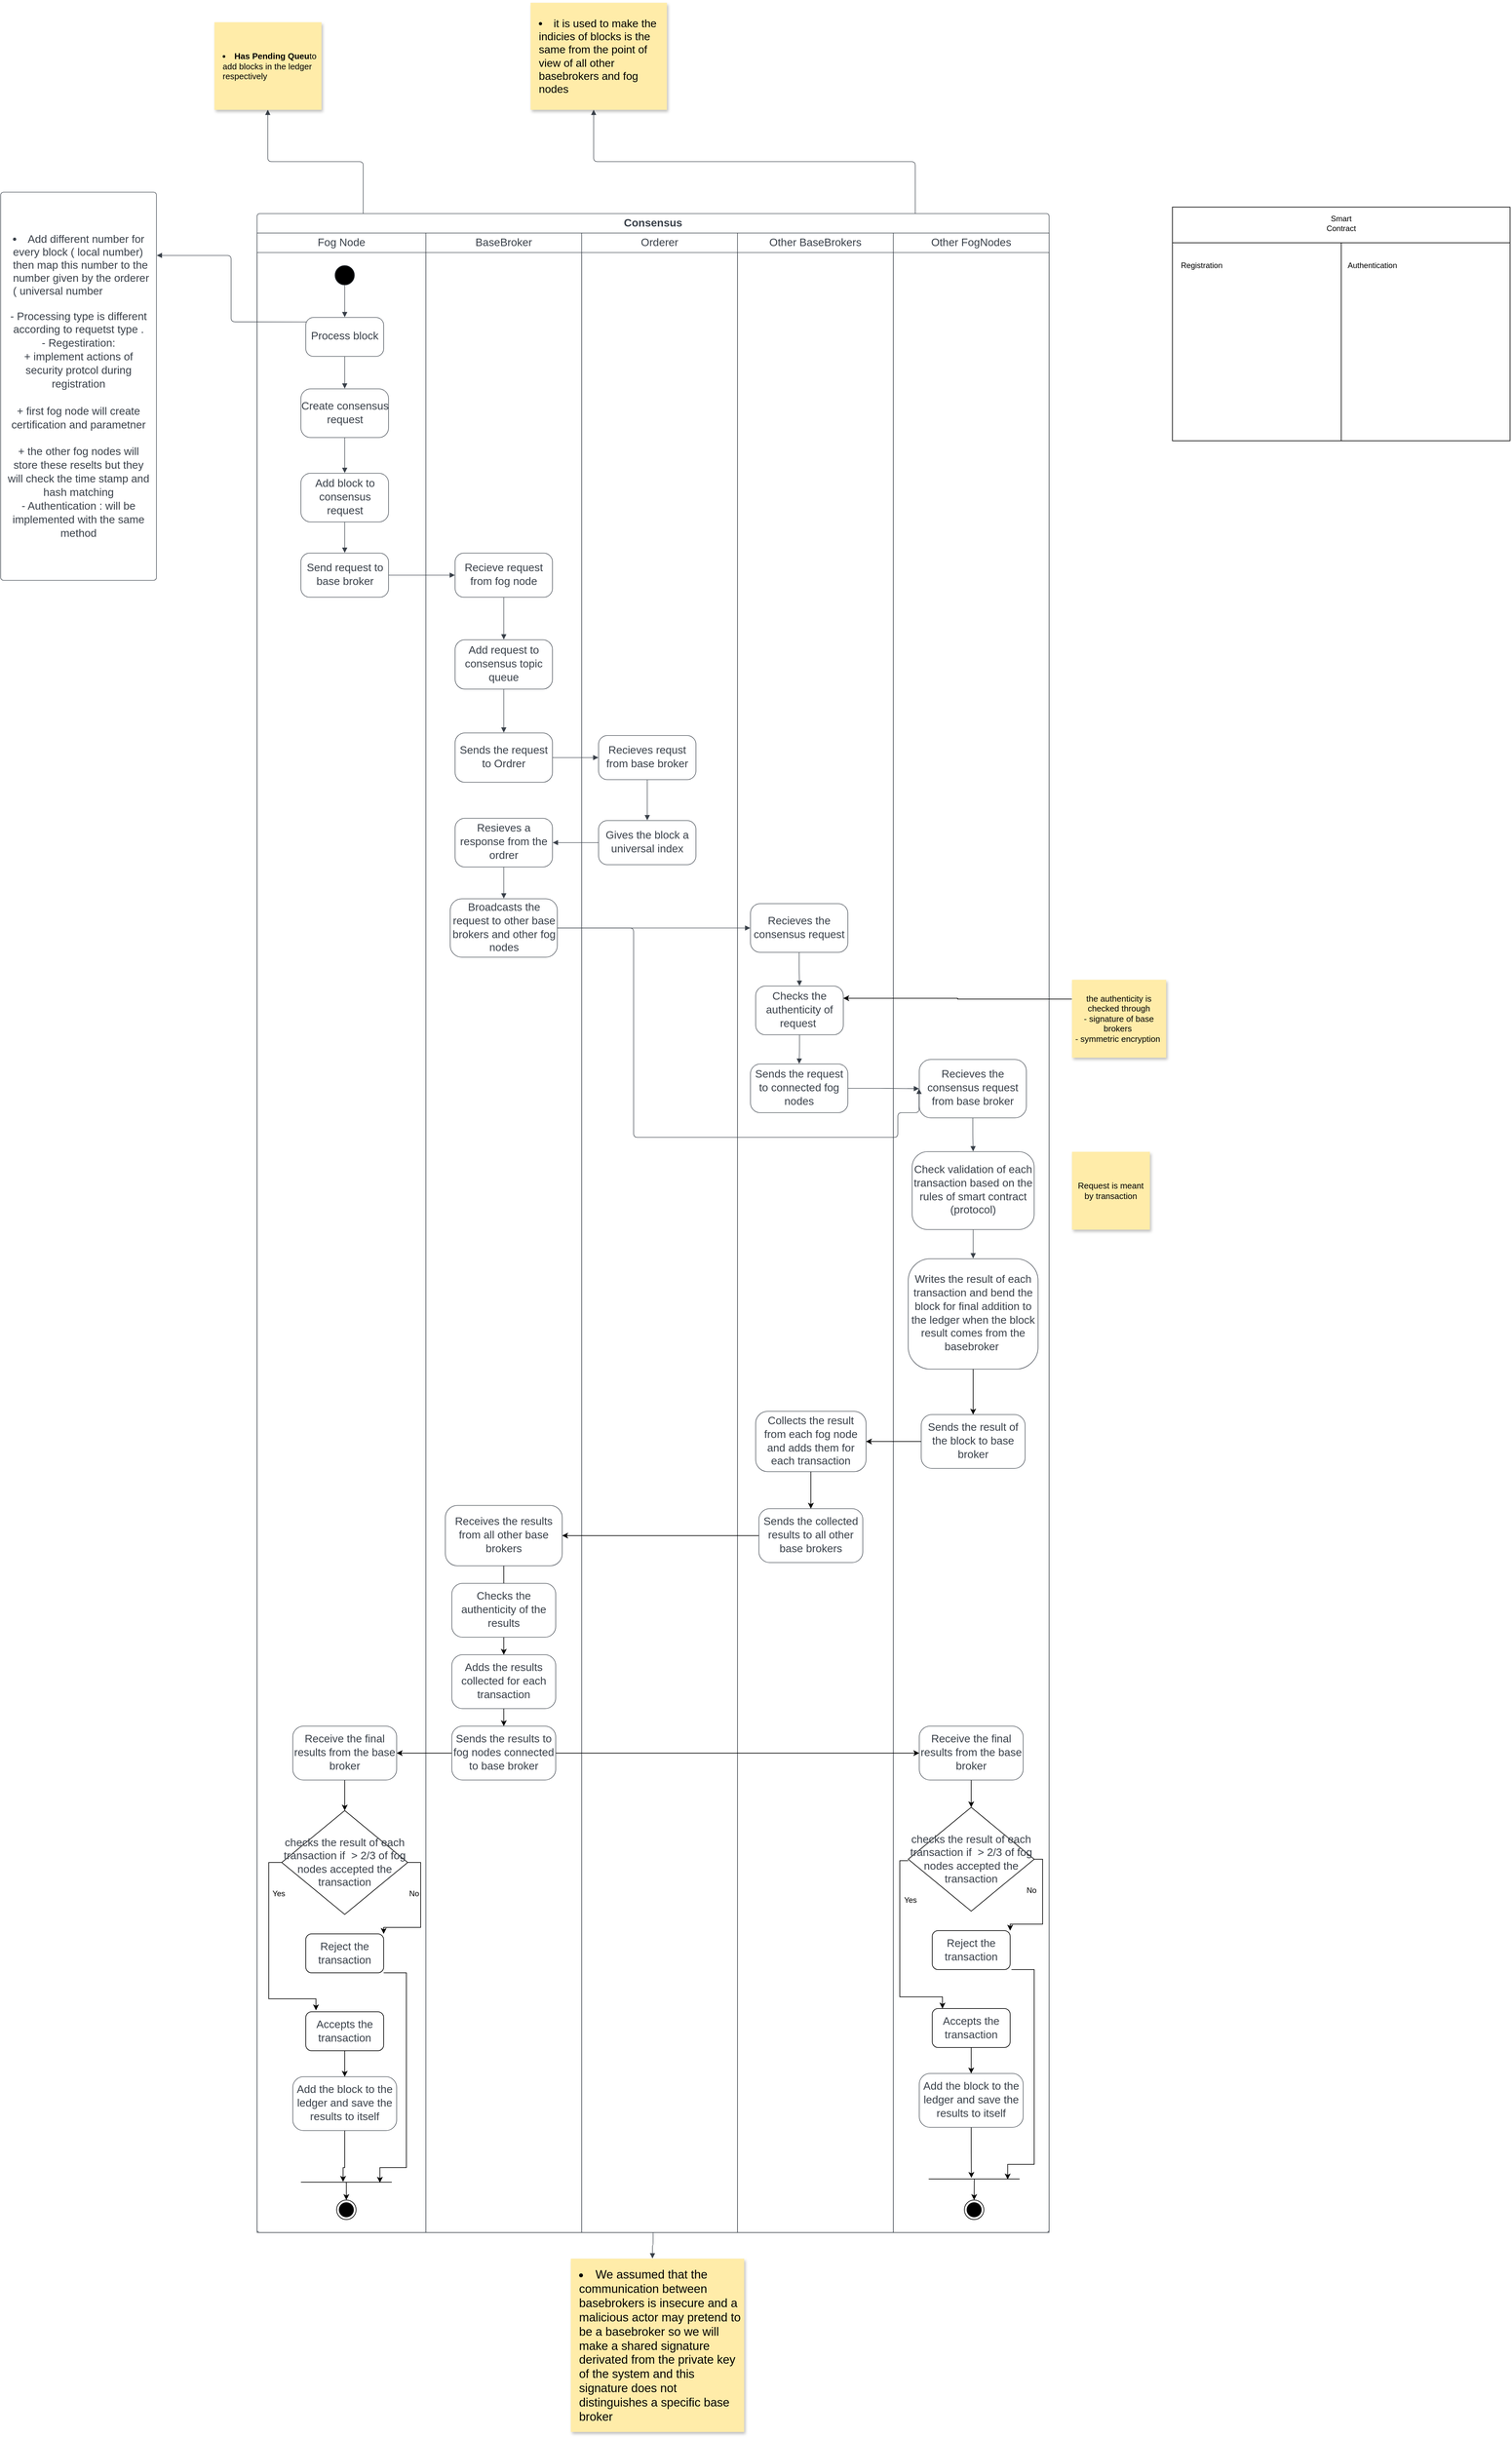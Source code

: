 <mxfile version="17.4.2" type="github">
  <diagram id="9EqGme9XQ8Pk4LfK-jfx" name="Page-1">
    <mxGraphModel dx="1935" dy="1629" grid="1" gridSize="10" guides="1" tooltips="1" connect="1" arrows="1" fold="1" page="1" pageScale="1" pageWidth="827" pageHeight="1169" math="0" shadow="0">
      <root>
        <mxCell id="0" />
        <mxCell id="1" parent="0" />
        <mxCell id="pPeF-HTOgFZXbcfXd0PG-1" value="Consensus" style="swimlane;startSize=30;html=1;whiteSpace=wrap;childLayout=stackLayout;resizeParent=1;dropTarget=0;spacing=0;strokeColor=#3a414a;strokeOpacity=100;rounded=1;absoluteArcSize=1;arcSize=9;strokeWidth=0.8;container=1;pointerEvents=0;collapsible=0;recursiveResize=0;fontSize=16.7;fontColor=#3a414a;" parent="1" vertex="1">
          <mxGeometry x="350" y="-110" width="1220" height="3110" as="geometry" />
        </mxCell>
        <mxCell id="pPeF-HTOgFZXbcfXd0PG-2" value="Fog Node" style="swimlane;html=1;whiteSpace=wrap;connectable=0;fontStyle=0;startSize=30;dropTarget=0;rounded=0;spacing=0;strokeColor=#3a414a;strokeOpacity=100;strokeWidth=0.8;container=1;pointerEvents=0;collapsible=0;recursiveResize=0;fontSize=16.7;fontColor=#3a414a;" parent="pPeF-HTOgFZXbcfXd0PG-1" vertex="1">
          <mxGeometry y="30" width="260" height="3080" as="geometry" />
        </mxCell>
        <mxCell id="pPeF-HTOgFZXbcfXd0PG-3" value="BaseBroker" style="swimlane;html=1;whiteSpace=wrap;connectable=0;fontStyle=0;startSize=30;dropTarget=0;rounded=0;spacing=0;strokeColor=#3a414a;strokeOpacity=100;strokeWidth=0.8;container=1;pointerEvents=0;collapsible=0;recursiveResize=0;fontSize=16.7;fontColor=#3a414a;" parent="pPeF-HTOgFZXbcfXd0PG-1" vertex="1">
          <mxGeometry x="260" y="30" width="240" height="3080" as="geometry" />
        </mxCell>
        <mxCell id="pPeF-HTOgFZXbcfXd0PG-4" value="Orderer" style="swimlane;html=1;whiteSpace=wrap;connectable=0;fontStyle=0;startSize=30;dropTarget=0;rounded=0;spacing=0;strokeColor=#3a414a;strokeOpacity=100;strokeWidth=0.8;container=1;pointerEvents=0;collapsible=0;recursiveResize=0;fontSize=16.7;fontColor=#3a414a;" parent="pPeF-HTOgFZXbcfXd0PG-1" vertex="1">
          <mxGeometry x="500" y="30" width="240" height="3080" as="geometry" />
        </mxCell>
        <mxCell id="pPeF-HTOgFZXbcfXd0PG-5" value="Other BaseBrokers" style="swimlane;html=1;whiteSpace=wrap;connectable=0;fontStyle=0;startSize=30;dropTarget=0;rounded=0;spacing=0;strokeColor=#3a414a;strokeOpacity=100;strokeWidth=0.8;container=1;pointerEvents=0;collapsible=0;recursiveResize=0;fontSize=16.7;fontColor=#3a414a;" parent="pPeF-HTOgFZXbcfXd0PG-1" vertex="1">
          <mxGeometry x="740" y="30" width="240" height="3080" as="geometry" />
        </mxCell>
        <mxCell id="pPeF-HTOgFZXbcfXd0PG-6" value="Other FogNodes" style="swimlane;html=1;whiteSpace=wrap;connectable=0;fontStyle=0;startSize=30;dropTarget=0;rounded=0;spacing=0;strokeColor=#3a414a;strokeOpacity=100;strokeWidth=0.8;container=1;pointerEvents=0;collapsible=0;recursiveResize=0;fontSize=16.7;fontColor=#3a414a;" parent="pPeF-HTOgFZXbcfXd0PG-1" vertex="1">
          <mxGeometry x="980" y="30" width="240" height="3080" as="geometry" />
        </mxCell>
        <UserObject label="" lucidchartObjectId="CdP9xf9X6418" id="pPeF-HTOgFZXbcfXd0PG-7">
          <mxCell style="html=1;overflow=block;blockSpacing=1;whiteSpace=wrap;ellipse;fillColor=#000000;fontSize=13;spacing=0;strokeColor=#3a414a;strokeOpacity=100;rounded=1;absoluteArcSize=1;arcSize=9;strokeWidth=0.8;" parent="1" vertex="1">
            <mxGeometry x="470" y="-30" width="30" height="30" as="geometry" />
          </mxCell>
        </UserObject>
        <mxCell id="pPeF-HTOgFZXbcfXd0PG-8" value="&lt;div style=&quot;display: flex; justify-content: center; text-align: center; align-items: baseline; font-size: 0; line-height: 1.25;margin-top: -2px;&quot;&gt;&lt;span&gt;&lt;span style=&quot;font-size:16.7px;color:#3a414a;&quot;&gt;Create consensus request&lt;/span&gt;&lt;/span&gt;&lt;/div&gt;" style="rounded=1;arcSize=20;whiteSpace=wrap;overflow=block;blockSpacing=1;html=1;fontSize=13;spacing=0;strokeColor=#3a414a;strokeOpacity=100;strokeWidth=0.8;" parent="1" vertex="1">
          <mxGeometry x="417.5" y="160" width="135" height="75" as="geometry" />
        </mxCell>
        <mxCell id="pPeF-HTOgFZXbcfXd0PG-9" value="&lt;div style=&quot;display: flex; justify-content: center; text-align: center; align-items: baseline; font-size: 0; line-height: 1.25;margin-top: -2px;&quot;&gt;&lt;span&gt;&lt;span style=&quot;font-size:16.7px;color:#3a414a;&quot;&gt;Add block to consensus request&lt;/span&gt;&lt;/span&gt;&lt;/div&gt;" style="rounded=1;arcSize=20;whiteSpace=wrap;overflow=block;blockSpacing=1;html=1;fontSize=13;spacing=0;strokeColor=#3a414a;strokeOpacity=100;strokeWidth=0.8;" parent="1" vertex="1">
          <mxGeometry x="417.5" y="290" width="135" height="75" as="geometry" />
        </mxCell>
        <UserObject label="" lucidchartObjectId="jgP9Arb4AGy4" id="pPeF-HTOgFZXbcfXd0PG-10">
          <mxCell style="html=1;jettySize=18;whiteSpace=wrap;overflow=block;blockSpacing=1;fontSize=13;strokeColor=#3a414a;strokeOpacity=100;strokeWidth=0.8;rounded=1;arcSize=12;edgeStyle=orthogonalEdgeStyle;startArrow=none;endArrow=block;endFill=1;exitX=0.5;exitY=1.005;exitPerimeter=0;entryX=0.5;entryY=-0.006;entryPerimeter=0;" parent="1" source="pPeF-HTOgFZXbcfXd0PG-9" target="pPeF-HTOgFZXbcfXd0PG-11" edge="1">
            <mxGeometry width="100" height="100" relative="1" as="geometry">
              <Array as="points" />
            </mxGeometry>
          </mxCell>
        </UserObject>
        <mxCell id="pPeF-HTOgFZXbcfXd0PG-11" value="&lt;div style=&quot;display: flex; justify-content: center; text-align: center; align-items: baseline; font-size: 0; line-height: 1.25;margin-top: -2px;&quot;&gt;&lt;span&gt;&lt;span style=&quot;font-size:16.7px;color:#3a414a;&quot;&gt;Send request to base broker&lt;/span&gt;&lt;/span&gt;&lt;/div&gt;" style="rounded=1;arcSize=20;whiteSpace=wrap;overflow=block;blockSpacing=1;html=1;fontSize=13;spacing=0;strokeColor=#3a414a;strokeOpacity=100;strokeWidth=0.8;" parent="1" vertex="1">
          <mxGeometry x="417.5" y="413" width="135" height="68" as="geometry" />
        </mxCell>
        <mxCell id="pPeF-HTOgFZXbcfXd0PG-12" value="&lt;div style=&quot;display: flex; justify-content: center; text-align: center; align-items: baseline; font-size: 0; line-height: 1.25;margin-top: -2px;&quot;&gt;&lt;span&gt;&lt;span style=&quot;font-size:16.7px;color:#3a414a;&quot;&gt;Process block &lt;/span&gt;&lt;/span&gt;&lt;/div&gt;" style="rounded=1;arcSize=20;whiteSpace=wrap;overflow=block;blockSpacing=1;html=1;fontSize=13;spacing=0;strokeColor=#3a414a;strokeOpacity=100;strokeWidth=0.8;" parent="1" vertex="1">
          <mxGeometry x="425" y="50" width="120" height="60" as="geometry" />
        </mxCell>
        <UserObject label="" lucidchartObjectId="PmP9a8LX6a7B" id="pPeF-HTOgFZXbcfXd0PG-13">
          <mxCell style="html=1;jettySize=18;whiteSpace=wrap;overflow=block;blockSpacing=1;fontSize=13;strokeColor=#3a414a;strokeOpacity=100;strokeWidth=0.8;rounded=1;arcSize=12;edgeStyle=orthogonalEdgeStyle;startArrow=none;endArrow=block;endFill=1;exitX=0.5;exitY=1.013;exitPerimeter=0;entryX=0.5;entryY=-0.006;entryPerimeter=0;" parent="1" source="pPeF-HTOgFZXbcfXd0PG-7" target="pPeF-HTOgFZXbcfXd0PG-12" edge="1">
            <mxGeometry width="100" height="100" relative="1" as="geometry">
              <Array as="points" />
            </mxGeometry>
          </mxCell>
        </UserObject>
        <UserObject label="" lucidchartObjectId="TmP9PcP57h9T" id="pPeF-HTOgFZXbcfXd0PG-14">
          <mxCell style="html=1;jettySize=18;whiteSpace=wrap;overflow=block;blockSpacing=1;fontSize=13;strokeColor=#3a414a;strokeOpacity=100;strokeWidth=0.8;rounded=1;arcSize=12;edgeStyle=orthogonalEdgeStyle;startArrow=none;endArrow=block;endFill=1;exitX=0.5;exitY=1.006;exitPerimeter=0;entryX=0.5;entryY=-0.005;entryPerimeter=0;" parent="1" source="pPeF-HTOgFZXbcfXd0PG-12" target="pPeF-HTOgFZXbcfXd0PG-8" edge="1">
            <mxGeometry width="100" height="100" relative="1" as="geometry">
              <Array as="points" />
            </mxGeometry>
          </mxCell>
        </UserObject>
        <UserObject label="" lucidchartObjectId="XmP9wOvws5Zp" id="pPeF-HTOgFZXbcfXd0PG-15">
          <mxCell style="html=1;jettySize=18;whiteSpace=wrap;overflow=block;blockSpacing=1;fontSize=13;strokeColor=#3a414a;strokeOpacity=100;strokeWidth=0.8;rounded=1;arcSize=12;edgeStyle=orthogonalEdgeStyle;startArrow=none;endArrow=block;endFill=1;exitX=0.5;exitY=1.005;exitPerimeter=0;entryX=0.5;entryY=-0.005;entryPerimeter=0;" parent="1" source="pPeF-HTOgFZXbcfXd0PG-8" target="pPeF-HTOgFZXbcfXd0PG-9" edge="1">
            <mxGeometry width="100" height="100" relative="1" as="geometry">
              <Array as="points" />
            </mxGeometry>
          </mxCell>
        </UserObject>
        <mxCell id="pPeF-HTOgFZXbcfXd0PG-16" value="&lt;div style=&quot;display: flex; justify-content: center; text-align: center; align-items: baseline; font-size: 0; line-height: 1.25;margin-top: -2px;&quot;&gt;&lt;span&gt;&lt;span style=&quot;font-size:16.7px;color:#3a414a;&quot;&gt;Recieve request from fog node&lt;/span&gt;&lt;/span&gt;&lt;/div&gt;" style="rounded=1;arcSize=20;whiteSpace=wrap;overflow=block;blockSpacing=1;html=1;fontSize=13;spacing=0;strokeColor=#3a414a;strokeOpacity=100;strokeWidth=0.8;" parent="1" vertex="1">
          <mxGeometry x="655" y="413" width="150" height="68" as="geometry" />
        </mxCell>
        <UserObject label="&lt;ul style=&quot;margin: 0px; padding-left: 10px;list-style-position: inside; list-style-type:disc&quot;&gt;&lt;li style=&quot;text-align:left;color:#3a414a;font-size:16.7px;&quot;&gt;&lt;span style=&quot;margin-left: 0px;margin-top: -2px;&quot;&gt;&lt;span style=&quot;font-size:16.7px;color:#3a414a;&quot;&gt;Add different number for every block ( local number)  then  map this number to the number given by the orderer ( universal number&lt;/span&gt;&lt;/span&gt;&lt;/li&gt;&lt;/ul&gt;&lt;div style=&quot;display: flex; justify-content: center; text-align: center; align-items: baseline; font-size: 0; line-height: 1.25;margin-top: -2px;&quot;&gt;&lt;span&gt;&lt;span style=&quot;font-size:16.7px;color:#3a414a;&quot;&gt;&#xa;- Processing type is different according to requetst type .&#xa;- Regestiration: &#xa;+ implement actions of security protcol during registration&#xa;&#xa;+ first fog node will create certification and parametner &#xa;&#xa;+ the other fog nodes will store these reselts but they will check the time stamp and hash matching&#xa;- Authentication : will be implemented with the same method  &#xa;&lt;/span&gt;&lt;/span&gt;&lt;/div&gt;" lucidchartObjectId="moP9F8FH.Dze" id="pPeF-HTOgFZXbcfXd0PG-17">
          <mxCell style="html=1;overflow=block;blockSpacing=1;whiteSpace=wrap;fontSize=13;spacing=9;strokeColor=#3a414a;strokeOpacity=100;rounded=1;absoluteArcSize=1;arcSize=9;strokeWidth=0.8;" parent="1" vertex="1">
            <mxGeometry x="-45" y="-143" width="240" height="598" as="geometry" />
          </mxCell>
        </UserObject>
        <UserObject label="" lucidchartObjectId="DoP9wG~hN0e~" id="pPeF-HTOgFZXbcfXd0PG-18">
          <mxCell style="html=1;jettySize=18;whiteSpace=wrap;overflow=block;blockSpacing=1;fontSize=13;strokeColor=#3a414a;strokeOpacity=100;strokeWidth=0.8;rounded=1;arcSize=12;edgeStyle=orthogonalEdgeStyle;startArrow=none;endArrow=block;endFill=1;exitX=0.007;exitY=0.114;exitPerimeter=0;entryX=1.002;entryY=0.163;entryPerimeter=0;" parent="1" source="pPeF-HTOgFZXbcfXd0PG-12" target="pPeF-HTOgFZXbcfXd0PG-17" edge="1">
            <mxGeometry width="100" height="100" relative="1" as="geometry">
              <Array as="points" />
            </mxGeometry>
          </mxCell>
        </UserObject>
        <UserObject label="" lucidchartObjectId="rHP9DZxBP1Vf" id="pPeF-HTOgFZXbcfXd0PG-19">
          <mxCell style="html=1;jettySize=18;whiteSpace=wrap;overflow=block;blockSpacing=1;fontSize=13;strokeColor=#3a414a;strokeOpacity=100;strokeWidth=0.8;rounded=1;arcSize=12;edgeStyle=orthogonalEdgeStyle;startArrow=none;endArrow=block;endFill=1;exitX=0.5;exitY=1;exitPerimeter=0;entryX=0.472;entryY=0;entryPerimeter=0;" parent="1" source="pPeF-HTOgFZXbcfXd0PG-1" target="pPeF-HTOgFZXbcfXd0PG-47" edge="1">
            <mxGeometry width="100" height="100" relative="1" as="geometry">
              <Array as="points" />
            </mxGeometry>
          </mxCell>
        </UserObject>
        <UserObject label="" lucidchartObjectId="VHP9fHRR2rGY" id="pPeF-HTOgFZXbcfXd0PG-20">
          <mxCell style="html=1;jettySize=18;whiteSpace=wrap;overflow=block;blockSpacing=1;fontSize=13;strokeColor=#3a414a;strokeOpacity=100;strokeWidth=0.8;rounded=1;arcSize=12;edgeStyle=orthogonalEdgeStyle;startArrow=none;endArrow=block;endFill=1;exitX=1.003;exitY=0.5;exitPerimeter=0;entryX=-0.002;entryY=0.5;entryPerimeter=0;" parent="1" source="pPeF-HTOgFZXbcfXd0PG-11" target="pPeF-HTOgFZXbcfXd0PG-16" edge="1">
            <mxGeometry width="100" height="100" relative="1" as="geometry">
              <Array as="points" />
            </mxGeometry>
          </mxCell>
        </UserObject>
        <mxCell id="pPeF-HTOgFZXbcfXd0PG-21" value="&lt;div style=&quot;display: flex; justify-content: center; text-align: center; align-items: baseline; font-size: 0; line-height: 1.25;margin-top: -2px;&quot;&gt;&lt;span&gt;&lt;span style=&quot;font-size:16.7px;color:#3a414a;&quot;&gt;Add request to consensus topic queue&lt;/span&gt;&lt;/span&gt;&lt;/div&gt;" style="rounded=1;arcSize=20;whiteSpace=wrap;overflow=block;blockSpacing=1;html=1;fontSize=13;spacing=0;strokeColor=#3a414a;strokeOpacity=100;strokeWidth=0.8;" parent="1" vertex="1">
          <mxGeometry x="655" y="546.5" width="150" height="76" as="geometry" />
        </mxCell>
        <UserObject label="" lucidchartObjectId="iJP9lG1LMExx" id="pPeF-HTOgFZXbcfXd0PG-22">
          <mxCell style="html=1;jettySize=18;whiteSpace=wrap;overflow=block;blockSpacing=1;fontSize=13;strokeColor=#3a414a;strokeOpacity=100;strokeWidth=0.8;rounded=1;arcSize=12;edgeStyle=orthogonalEdgeStyle;startArrow=none;endArrow=block;endFill=1;exitX=0.5;exitY=1.006;exitPerimeter=0;entryX=0.5;entryY=-0.005;entryPerimeter=0;" parent="1" source="pPeF-HTOgFZXbcfXd0PG-16" target="pPeF-HTOgFZXbcfXd0PG-21" edge="1">
            <mxGeometry width="100" height="100" relative="1" as="geometry">
              <Array as="points" />
            </mxGeometry>
          </mxCell>
        </UserObject>
        <mxCell id="pPeF-HTOgFZXbcfXd0PG-23" value="&lt;div style=&quot;display: flex; justify-content: center; text-align: center; align-items: baseline; font-size: 0; line-height: 1.25;margin-top: -2px;&quot;&gt;&lt;span&gt;&lt;span style=&quot;font-size:16.7px;color:#3a414a;&quot;&gt;Sends the request to Ordrer&lt;/span&gt;&lt;/span&gt;&lt;/div&gt;" style="rounded=1;arcSize=20;whiteSpace=wrap;overflow=block;blockSpacing=1;html=1;fontSize=13;spacing=0;strokeColor=#3a414a;strokeOpacity=100;strokeWidth=0.8;" parent="1" vertex="1">
          <mxGeometry x="655" y="690" width="150" height="76" as="geometry" />
        </mxCell>
        <UserObject label="" lucidchartObjectId="1JP9.PYqI3OY" id="pPeF-HTOgFZXbcfXd0PG-24">
          <mxCell style="html=1;jettySize=18;whiteSpace=wrap;overflow=block;blockSpacing=1;fontSize=13;strokeColor=#3a414a;strokeOpacity=100;strokeWidth=0.8;rounded=1;arcSize=12;edgeStyle=orthogonalEdgeStyle;startArrow=none;endArrow=block;endFill=1;exitX=0.5;exitY=1.005;exitPerimeter=0;entryX=0.5;entryY=-0.005;entryPerimeter=0;" parent="1" source="pPeF-HTOgFZXbcfXd0PG-21" target="pPeF-HTOgFZXbcfXd0PG-23" edge="1">
            <mxGeometry width="100" height="100" relative="1" as="geometry">
              <Array as="points" />
            </mxGeometry>
          </mxCell>
        </UserObject>
        <UserObject label="&lt;ul style=&quot;margin: 0px; padding-left: 10px;list-style-position: inside; list-style-type:disc&quot;&gt;&lt;li style=&quot;text-align:left;font-size:16.8px;&quot;&gt;&lt;span style=&quot;margin-left: 0px;margin-top: -2px;&quot;&gt;&lt;span style=&quot;font-size:16.8px;&quot;&gt;it is used to make the indicies of blocks is the same from the point of view of all other basebrokers and fog nodes&lt;/span&gt;&lt;/span&gt;&lt;/li&gt;&lt;/ul&gt;" lucidchartObjectId="7KP9td6ryeQL" id="pPeF-HTOgFZXbcfXd0PG-25">
          <mxCell style="html=1;overflow=block;blockSpacing=1;whiteSpace=wrap;shadow=1;fontSize=13;spacing=3.8;strokeColor=none;fillColor=#FFECA9;strokeWidth=0;" parent="1" vertex="1">
            <mxGeometry x="771" y="-435" width="210" height="165" as="geometry" />
          </mxCell>
        </UserObject>
        <UserObject label="" lucidchartObjectId="dMP9-0muirMH" id="pPeF-HTOgFZXbcfXd0PG-26">
          <mxCell style="html=1;jettySize=18;whiteSpace=wrap;overflow=block;blockSpacing=1;fontSize=13;strokeColor=#3a414a;strokeOpacity=100;strokeWidth=0.8;rounded=1;arcSize=12;edgeStyle=orthogonalEdgeStyle;startArrow=none;endArrow=block;endFill=1;exitX=0.831;exitY=0;exitPerimeter=0;entryX=0.464;entryY=1;entryPerimeter=0;" parent="1" source="pPeF-HTOgFZXbcfXd0PG-1" target="pPeF-HTOgFZXbcfXd0PG-25" edge="1">
            <mxGeometry width="100" height="100" relative="1" as="geometry">
              <Array as="points" />
            </mxGeometry>
          </mxCell>
        </UserObject>
        <mxCell id="pPeF-HTOgFZXbcfXd0PG-27" value="&lt;div style=&quot;display: flex; justify-content: center; text-align: center; align-items: baseline; font-size: 0; line-height: 1.25;margin-top: -2px;&quot;&gt;&lt;span&gt;&lt;span style=&quot;font-size:16.7px;color:#3a414a;&quot;&gt;Recieves requst from base broker&lt;/span&gt;&lt;/span&gt;&lt;/div&gt;" style="rounded=1;arcSize=20;whiteSpace=wrap;overflow=block;blockSpacing=1;html=1;fontSize=13;spacing=0;strokeColor=#3a414a;strokeOpacity=100;strokeWidth=0.8;" parent="1" vertex="1">
          <mxGeometry x="876" y="694" width="150" height="68" as="geometry" />
        </mxCell>
        <UserObject label="" lucidchartObjectId="FTP96DiJ4qId" id="pPeF-HTOgFZXbcfXd0PG-28">
          <mxCell style="html=1;jettySize=18;whiteSpace=wrap;overflow=block;blockSpacing=1;fontSize=13;strokeColor=#3a414a;strokeOpacity=100;strokeWidth=0.8;rounded=1;arcSize=12;edgeStyle=orthogonalEdgeStyle;startArrow=none;endArrow=block;endFill=1;exitX=1.003;exitY=0.5;exitPerimeter=0;entryX=-0.002;entryY=0.5;entryPerimeter=0;" parent="1" source="pPeF-HTOgFZXbcfXd0PG-23" target="pPeF-HTOgFZXbcfXd0PG-27" edge="1">
            <mxGeometry width="100" height="100" relative="1" as="geometry">
              <Array as="points" />
            </mxGeometry>
          </mxCell>
        </UserObject>
        <UserObject label="" lucidchartObjectId="C6P97z8danBf" id="pPeF-HTOgFZXbcfXd0PG-29">
          <mxCell style="html=1;jettySize=18;whiteSpace=wrap;overflow=block;blockSpacing=1;fontSize=13;strokeColor=#3a414a;strokeOpacity=100;strokeWidth=0.8;rounded=1;arcSize=12;edgeStyle=orthogonalEdgeStyle;startArrow=none;endArrow=block;endFill=1;exitX=0.134;exitY=0;exitPerimeter=0;entryX=0.5;entryY=1;entryPerimeter=0;" parent="1" source="pPeF-HTOgFZXbcfXd0PG-1" target="pPeF-HTOgFZXbcfXd0PG-36" edge="1">
            <mxGeometry width="100" height="100" relative="1" as="geometry">
              <Array as="points" />
            </mxGeometry>
          </mxCell>
        </UserObject>
        <mxCell id="pPeF-HTOgFZXbcfXd0PG-30" value="&lt;div style=&quot;display: flex; justify-content: center; text-align: center; align-items: baseline; font-size: 0; line-height: 1.25;margin-top: -2px;&quot;&gt;&lt;span&gt;&lt;span style=&quot;font-size:16.7px;color:#3a414a;&quot;&gt;Gives the block a universal index&lt;/span&gt;&lt;/span&gt;&lt;/div&gt;" style="rounded=1;arcSize=20;whiteSpace=wrap;overflow=block;blockSpacing=1;html=1;fontSize=13;spacing=0;strokeColor=#3a414a;strokeOpacity=100;strokeWidth=0.8;" parent="1" vertex="1">
          <mxGeometry x="876" y="825" width="150" height="68" as="geometry" />
        </mxCell>
        <UserObject label="" lucidchartObjectId="4wQ9gFIfpN7z" id="pPeF-HTOgFZXbcfXd0PG-31">
          <mxCell style="html=1;jettySize=18;whiteSpace=wrap;overflow=block;blockSpacing=1;fontSize=13;strokeColor=#3a414a;strokeOpacity=100;strokeWidth=0.8;rounded=1;arcSize=12;edgeStyle=orthogonalEdgeStyle;startArrow=none;endArrow=block;endFill=1;exitX=0.5;exitY=1.006;exitPerimeter=0;entryX=0.5;entryY=-0.006;entryPerimeter=0;" parent="1" source="pPeF-HTOgFZXbcfXd0PG-27" target="pPeF-HTOgFZXbcfXd0PG-30" edge="1">
            <mxGeometry width="100" height="100" relative="1" as="geometry">
              <Array as="points" />
            </mxGeometry>
          </mxCell>
        </UserObject>
        <mxCell id="pPeF-HTOgFZXbcfXd0PG-32" value="&lt;div style=&quot;display: flex; justify-content: center; text-align: center; align-items: baseline; font-size: 0; line-height: 1.25;margin-top: -2px;&quot;&gt;&lt;span&gt;&lt;span style=&quot;font-size:16.7px;color:#3a414a;&quot;&gt;Resieves a response from the ordrer&lt;/span&gt;&lt;/span&gt;&lt;/div&gt;" style="rounded=1;arcSize=20;whiteSpace=wrap;overflow=block;blockSpacing=1;html=1;fontSize=13;spacing=0;strokeColor=#3a414a;strokeOpacity=100;strokeWidth=0.8;" parent="1" vertex="1">
          <mxGeometry x="655" y="821.5" width="150" height="75" as="geometry" />
        </mxCell>
        <UserObject label="" lucidchartObjectId="mxQ99RnzjHwp" id="pPeF-HTOgFZXbcfXd0PG-33">
          <mxCell style="html=1;jettySize=18;whiteSpace=wrap;overflow=block;blockSpacing=1;fontSize=13;strokeColor=#3a414a;strokeOpacity=100;strokeWidth=0.8;rounded=1;arcSize=12;edgeStyle=orthogonalEdgeStyle;startArrow=none;endArrow=block;endFill=1;exitX=-0.002;exitY=0.5;exitPerimeter=0;entryX=1.003;entryY=0.5;entryPerimeter=0;" parent="1" source="pPeF-HTOgFZXbcfXd0PG-30" target="pPeF-HTOgFZXbcfXd0PG-32" edge="1">
            <mxGeometry width="100" height="100" relative="1" as="geometry">
              <Array as="points" />
            </mxGeometry>
          </mxCell>
        </UserObject>
        <mxCell id="pPeF-HTOgFZXbcfXd0PG-34" value="&lt;div style=&quot;display: flex; justify-content: center; text-align: center; align-items: baseline; font-size: 0; line-height: 1.25;margin-top: -2px;&quot;&gt;&lt;span&gt;&lt;span style=&quot;font-size:16.7px;color:#3a414a;&quot;&gt;Broadcasts the request to other base brokers and other fog nodes&lt;/span&gt;&lt;/span&gt;&lt;/div&gt;" style="rounded=1;arcSize=20;whiteSpace=wrap;overflow=block;blockSpacing=1;html=1;fontSize=13;spacing=0;strokeColor=#3a414a;strokeOpacity=100;strokeWidth=0.8;" parent="1" vertex="1">
          <mxGeometry x="647.5" y="945.5" width="165" height="90" as="geometry" />
        </mxCell>
        <UserObject label="" lucidchartObjectId="czQ9E5rsv8D2" id="pPeF-HTOgFZXbcfXd0PG-35">
          <mxCell style="html=1;jettySize=18;whiteSpace=wrap;overflow=block;blockSpacing=1;fontSize=13;strokeColor=#3a414a;strokeOpacity=100;strokeWidth=0.8;rounded=1;arcSize=12;edgeStyle=orthogonalEdgeStyle;startArrow=none;endArrow=block;endFill=1;exitX=0.5;exitY=1.005;exitPerimeter=0;entryX=0.5;entryY=-0.004;entryPerimeter=0;" parent="1" source="pPeF-HTOgFZXbcfXd0PG-32" target="pPeF-HTOgFZXbcfXd0PG-34" edge="1">
            <mxGeometry width="100" height="100" relative="1" as="geometry">
              <Array as="points" />
            </mxGeometry>
          </mxCell>
        </UserObject>
        <UserObject label="&lt;ul style=&quot;margin: 0px; padding-left: 10px;list-style-position: inside; list-style-type:disc&quot;&gt;&lt;li style=&quot;text-align:left;&quot;&gt;&lt;span style=&quot;margin-left: 0px;margin-top: -2px;&quot;&gt;&lt;span style=&quot;font-size:13px;font-weight: bold;&quot;&gt;Has Pending Queu&lt;/span&gt;&lt;span style=&quot;font-size:13px;&quot;&gt;to add blocks in the ledger respectively&lt;/span&gt;&lt;/span&gt;&lt;/li&gt;&lt;/ul&gt;" lucidchartObjectId="m5P9grkiVBAP" id="pPeF-HTOgFZXbcfXd0PG-36">
          <mxCell style="html=1;overflow=block;blockSpacing=1;whiteSpace=wrap;shadow=1;fontSize=13;spacing=3.8;strokeColor=none;fillColor=#FFECA9;strokeWidth=0;" parent="1" vertex="1">
            <mxGeometry x="284" y="-405" width="165" height="135" as="geometry" />
          </mxCell>
        </UserObject>
        <mxCell id="pPeF-HTOgFZXbcfXd0PG-37" value="&lt;div style=&quot;display: flex; justify-content: center; text-align: center; align-items: baseline; font-size: 0; line-height: 1.25;margin-top: -2px;&quot;&gt;&lt;span&gt;&lt;span style=&quot;font-size:16.7px;color:#3a414a;&quot;&gt;Recieves the consensus request &lt;/span&gt;&lt;/span&gt;&lt;/div&gt;" style="rounded=1;arcSize=20;whiteSpace=wrap;overflow=block;blockSpacing=1;html=1;fontSize=13;spacing=0;strokeColor=#3a414a;strokeOpacity=100;strokeWidth=0.8;" parent="1" vertex="1">
          <mxGeometry x="1110" y="953" width="150" height="75" as="geometry" />
        </mxCell>
        <UserObject label="" lucidchartObjectId="wEQ9GDih9s35" id="pPeF-HTOgFZXbcfXd0PG-38">
          <mxCell style="html=1;jettySize=18;whiteSpace=wrap;overflow=block;blockSpacing=1;fontSize=13;strokeColor=#3a414a;strokeOpacity=100;strokeWidth=0.8;rounded=1;arcSize=12;edgeStyle=orthogonalEdgeStyle;startArrow=none;endArrow=block;endFill=1;exitX=1.002;exitY=0.5;exitPerimeter=0;entryX=-0.002;entryY=0.5;entryPerimeter=0;" parent="1" source="pPeF-HTOgFZXbcfXd0PG-34" target="pPeF-HTOgFZXbcfXd0PG-37" edge="1">
            <mxGeometry width="100" height="100" relative="1" as="geometry">
              <Array as="points" />
            </mxGeometry>
          </mxCell>
        </UserObject>
        <mxCell id="pPeF-HTOgFZXbcfXd0PG-39" value="&lt;div style=&quot;display: flex ; justify-content: center ; text-align: center ; align-items: baseline ; font-size: 0 ; line-height: 1.25 ; margin-top: -2px&quot;&gt;&lt;span&gt;&lt;span style=&quot;font-size: 16.7px ; color: #3a414a&quot;&gt;Checks the authenticity of request&amp;nbsp;&lt;/span&gt;&lt;/span&gt;&lt;/div&gt;" style="rounded=1;arcSize=20;whiteSpace=wrap;overflow=block;blockSpacing=1;html=1;fontSize=13;spacing=0;strokeColor=#3a414a;strokeOpacity=100;strokeWidth=0.8;" parent="1" vertex="1">
          <mxGeometry x="1118" y="1080" width="135" height="75" as="geometry" />
        </mxCell>
        <UserObject label="" lucidchartObjectId="YFQ9fexnf5_q" id="pPeF-HTOgFZXbcfXd0PG-40">
          <mxCell style="html=1;jettySize=18;whiteSpace=wrap;overflow=block;blockSpacing=1;fontSize=13;strokeColor=#3a414a;strokeOpacity=100;strokeWidth=0.8;rounded=1;arcSize=12;edgeStyle=orthogonalEdgeStyle;startArrow=none;endArrow=block;endFill=1;exitX=0.5;exitY=1.005;exitPerimeter=0;entryX=0.5;entryY=-0.005;entryPerimeter=0;" parent="1" source="pPeF-HTOgFZXbcfXd0PG-37" target="pPeF-HTOgFZXbcfXd0PG-39" edge="1">
            <mxGeometry width="100" height="100" relative="1" as="geometry">
              <Array as="points" />
            </mxGeometry>
          </mxCell>
        </UserObject>
        <mxCell id="pPeF-HTOgFZXbcfXd0PG-41" value="&lt;div style=&quot;display: flex; justify-content: center; text-align: center; align-items: baseline; font-size: 0; line-height: 1.25;margin-top: -2px;&quot;&gt;&lt;span&gt;&lt;span style=&quot;font-size:16.7px;color:#3a414a;&quot;&gt;Sends the request to connected fog nodes&lt;/span&gt;&lt;/span&gt;&lt;/div&gt;" style="rounded=1;arcSize=20;whiteSpace=wrap;overflow=block;blockSpacing=1;html=1;fontSize=13;spacing=0;strokeColor=#3a414a;strokeOpacity=100;strokeWidth=0.8;" parent="1" vertex="1">
          <mxGeometry x="1110" y="1200" width="150" height="75" as="geometry" />
        </mxCell>
        <UserObject label="" lucidchartObjectId="CHQ9NxxEP6VY" id="pPeF-HTOgFZXbcfXd0PG-42">
          <mxCell style="html=1;jettySize=18;whiteSpace=wrap;overflow=block;blockSpacing=1;fontSize=13;strokeColor=#3a414a;strokeOpacity=100;strokeWidth=0.8;rounded=1;arcSize=12;edgeStyle=orthogonalEdgeStyle;startArrow=none;endArrow=block;endFill=1;exitX=0.5;exitY=1.005;exitPerimeter=0;entryX=0.5;entryY=-0.005;entryPerimeter=0;" parent="1" source="pPeF-HTOgFZXbcfXd0PG-39" target="pPeF-HTOgFZXbcfXd0PG-41" edge="1">
            <mxGeometry width="100" height="100" relative="1" as="geometry">
              <Array as="points" />
            </mxGeometry>
          </mxCell>
        </UserObject>
        <mxCell id="pPeF-HTOgFZXbcfXd0PG-43" value="&lt;div style=&quot;display: flex; justify-content: center; text-align: center; align-items: baseline; font-size: 0; line-height: 1.25;margin-top: -2px;&quot;&gt;&lt;span&gt;&lt;span style=&quot;font-size:16.7px;color:#3a414a;&quot;&gt;Recieves the consensus request from base broker&lt;/span&gt;&lt;/span&gt;&lt;/div&gt;" style="rounded=1;arcSize=20;whiteSpace=wrap;overflow=block;blockSpacing=1;html=1;fontSize=13;spacing=0;strokeColor=#3a414a;strokeOpacity=100;strokeWidth=0.8;" parent="1" vertex="1">
          <mxGeometry x="1370" y="1193" width="165" height="90" as="geometry" />
        </mxCell>
        <UserObject label="" lucidchartObjectId="SIQ9sE38Nrsy" id="pPeF-HTOgFZXbcfXd0PG-44">
          <mxCell style="html=1;jettySize=18;whiteSpace=wrap;overflow=block;blockSpacing=1;fontSize=13;strokeColor=#3a414a;strokeOpacity=100;strokeWidth=0.8;rounded=1;arcSize=12;edgeStyle=orthogonalEdgeStyle;startArrow=none;endArrow=block;endFill=1;exitX=1.003;exitY=0.5;exitPerimeter=0;entryX=-0.002;entryY=0.5;entryPerimeter=0;" parent="1" source="pPeF-HTOgFZXbcfXd0PG-41" target="pPeF-HTOgFZXbcfXd0PG-43" edge="1">
            <mxGeometry width="100" height="100" relative="1" as="geometry">
              <Array as="points" />
            </mxGeometry>
          </mxCell>
        </UserObject>
        <mxCell id="pPeF-HTOgFZXbcfXd0PG-45" value="&lt;div style=&quot;display: flex; justify-content: center; text-align: center; align-items: baseline; font-size: 0; line-height: 1.25;margin-top: -2px;&quot;&gt;&lt;span&gt;&lt;span style=&quot;font-size:16.7px;color:#3a414a;&quot;&gt;Check validation of each transaction based on the rules of smart contract (protocol)&lt;/span&gt;&lt;/span&gt;&lt;/div&gt;" style="rounded=1;arcSize=20;whiteSpace=wrap;overflow=block;blockSpacing=1;html=1;fontSize=13;spacing=0;strokeColor=#3a414a;strokeOpacity=100;strokeWidth=0.8;" parent="1" vertex="1">
          <mxGeometry x="1359" y="1335" width="188" height="120" as="geometry" />
        </mxCell>
        <UserObject label="" lucidchartObjectId="BMQ9BipFtnNu" id="pPeF-HTOgFZXbcfXd0PG-46">
          <mxCell style="html=1;jettySize=18;whiteSpace=wrap;overflow=block;blockSpacing=1;fontSize=13;strokeColor=#3a414a;strokeOpacity=100;strokeWidth=0.8;rounded=1;arcSize=12;edgeStyle=orthogonalEdgeStyle;startArrow=none;endArrow=block;endFill=1;exitX=0.5;exitY=1.004;exitPerimeter=0;entryX=0.5;entryY=-0.003;entryPerimeter=0;" parent="1" source="pPeF-HTOgFZXbcfXd0PG-43" target="pPeF-HTOgFZXbcfXd0PG-45" edge="1">
            <mxGeometry width="100" height="100" relative="1" as="geometry">
              <Array as="points" />
            </mxGeometry>
          </mxCell>
        </UserObject>
        <UserObject label="&lt;ul style=&quot;margin: 0px; padding-left: 10px;list-style-position: inside; list-style-type:disc&quot;&gt;&lt;li style=&quot;text-align:left;font-size:18.3px;&quot;&gt;&lt;span style=&quot;margin-left: 0px;margin-top: -2px;&quot;&gt;&lt;span style=&quot;font-size:18.3px;&quot;&gt;We assumed that the communication between basebrokers is insecure and a malicious actor may pretend to be a basebroker so we will make a shared signature derivated from the private key of the system and this signature does not distinguishes a specific base broker&lt;/span&gt;&lt;/span&gt;&lt;/li&gt;&lt;/ul&gt;" lucidchartObjectId="YCP9lDjcPJco" id="pPeF-HTOgFZXbcfXd0PG-47">
          <mxCell style="html=1;overflow=block;blockSpacing=1;whiteSpace=wrap;shadow=1;fontSize=13;spacing=3.8;strokeColor=none;fillColor=#FFECA9;strokeWidth=0;" parent="1" vertex="1">
            <mxGeometry x="833" y="3040" width="267" height="267" as="geometry" />
          </mxCell>
        </UserObject>
        <UserObject label="Request is meant by transaction" lucidchartObjectId="HMQ988gk.g1M" id="pPeF-HTOgFZXbcfXd0PG-48">
          <mxCell style="html=1;overflow=block;blockSpacing=1;whiteSpace=wrap;shadow=1;fontSize=13;spacing=3.8;strokeColor=none;fillColor=#FFECA9;strokeWidth=0;" parent="1" vertex="1">
            <mxGeometry x="1605" y="1335" width="120" height="120" as="geometry" />
          </mxCell>
        </UserObject>
        <mxCell id="q8GRIB_LQ3VLVeIIKjB8-2" style="edgeStyle=orthogonalEdgeStyle;rounded=0;orthogonalLoop=1;jettySize=auto;html=1;exitX=0.5;exitY=1;exitDx=0;exitDy=0;" edge="1" parent="1" source="pPeF-HTOgFZXbcfXd0PG-49" target="pPeF-HTOgFZXbcfXd0PG-52">
          <mxGeometry relative="1" as="geometry" />
        </mxCell>
        <mxCell id="pPeF-HTOgFZXbcfXd0PG-49" value="&lt;div style=&quot;display: flex ; justify-content: center ; text-align: center ; align-items: baseline ; font-size: 0 ; line-height: 1.25 ; margin-top: -2px&quot;&gt;&lt;span&gt;&lt;span style=&quot;font-size: 16.7px ; color: #3a414a&quot;&gt;Writes the result of each transaction and bend the block for final addition to the ledger when the block result comes from the basebroker&amp;nbsp;&lt;/span&gt;&lt;/span&gt;&lt;/div&gt;" style="rounded=1;arcSize=20;whiteSpace=wrap;overflow=block;blockSpacing=1;html=1;fontSize=13;spacing=0;strokeColor=#3a414a;strokeOpacity=100;strokeWidth=0.8;" parent="1" vertex="1">
          <mxGeometry x="1353" y="1500" width="200" height="170" as="geometry" />
        </mxCell>
        <UserObject label="" lucidchartObjectId="zNQ9Hi1Wu8Fh" id="pPeF-HTOgFZXbcfXd0PG-50">
          <mxCell style="html=1;jettySize=18;whiteSpace=wrap;overflow=block;blockSpacing=1;fontSize=13;strokeColor=#3a414a;strokeOpacity=100;strokeWidth=0.8;rounded=1;arcSize=12;edgeStyle=orthogonalEdgeStyle;startArrow=none;endArrow=block;endFill=1;exitX=0.5;exitY=1.003;exitPerimeter=0;entryX=0.5;entryY=-0.003;entryPerimeter=0;" parent="1" source="pPeF-HTOgFZXbcfXd0PG-45" target="pPeF-HTOgFZXbcfXd0PG-49" edge="1">
            <mxGeometry width="100" height="100" relative="1" as="geometry">
              <Array as="points" />
            </mxGeometry>
          </mxCell>
        </UserObject>
        <UserObject label="" lucidchartObjectId="vOQ9inX-ajhY" id="pPeF-HTOgFZXbcfXd0PG-51">
          <mxCell style="html=1;jettySize=18;whiteSpace=wrap;overflow=block;blockSpacing=1;fontSize=13;strokeColor=#3a414a;strokeOpacity=100;strokeWidth=0.8;rounded=1;arcSize=12;edgeStyle=orthogonalEdgeStyle;startArrow=none;endArrow=block;endFill=1;exitX=1.002;exitY=0.5;exitPerimeter=0;entryX=-0.002;entryY=0.5;entryPerimeter=0;" parent="1" source="pPeF-HTOgFZXbcfXd0PG-34" target="pPeF-HTOgFZXbcfXd0PG-43" edge="1">
            <mxGeometry width="100" height="100" relative="1" as="geometry">
              <Array as="points">
                <mxPoint x="930" y="990" />
                <mxPoint x="930" y="1313" />
                <mxPoint x="1337" y="1313" />
                <mxPoint x="1337" y="1275" />
              </Array>
            </mxGeometry>
          </mxCell>
        </UserObject>
        <mxCell id="q8GRIB_LQ3VLVeIIKjB8-4" style="edgeStyle=orthogonalEdgeStyle;rounded=0;orthogonalLoop=1;jettySize=auto;html=1;exitX=0;exitY=0.5;exitDx=0;exitDy=0;" edge="1" parent="1" source="pPeF-HTOgFZXbcfXd0PG-52" target="q8GRIB_LQ3VLVeIIKjB8-3">
          <mxGeometry relative="1" as="geometry" />
        </mxCell>
        <mxCell id="pPeF-HTOgFZXbcfXd0PG-52" value="&lt;div style=&quot;display: flex ; justify-content: center ; text-align: center ; align-items: baseline ; font-size: 0 ; line-height: 1.25 ; margin-top: -2px&quot;&gt;&lt;span&gt;&lt;span style=&quot;font-size: 16.7px ; color: #3a414a&quot;&gt;Sends the result of the block to base broker&lt;/span&gt;&lt;/span&gt;&lt;/div&gt;" style="rounded=1;arcSize=20;whiteSpace=wrap;overflow=block;blockSpacing=1;html=1;fontSize=13;spacing=0;strokeColor=#3a414a;strokeOpacity=100;strokeWidth=0.8;" parent="1" vertex="1">
          <mxGeometry x="1373" y="1740" width="160" height="83" as="geometry" />
        </mxCell>
        <mxCell id="q8GRIB_LQ3VLVeIIKjB8-6" style="edgeStyle=orthogonalEdgeStyle;rounded=0;orthogonalLoop=1;jettySize=auto;html=1;exitX=0.5;exitY=1;exitDx=0;exitDy=0;" edge="1" parent="1" source="q8GRIB_LQ3VLVeIIKjB8-3" target="q8GRIB_LQ3VLVeIIKjB8-5">
          <mxGeometry relative="1" as="geometry" />
        </mxCell>
        <mxCell id="q8GRIB_LQ3VLVeIIKjB8-3" value="&lt;div style=&quot;display: flex ; justify-content: center ; text-align: center ; align-items: baseline ; line-height: 1.25 ; margin-top: -2px&quot;&gt;&lt;font color=&quot;#3a414a&quot;&gt;&lt;span style=&quot;font-size: 16.7px&quot;&gt;Collects the result from each fog node and adds them for each transaction&lt;/span&gt;&lt;/font&gt;&lt;/div&gt;" style="rounded=1;arcSize=20;whiteSpace=wrap;overflow=block;blockSpacing=1;html=1;fontSize=13;spacing=0;strokeColor=#3a414a;strokeOpacity=100;strokeWidth=0.8;" vertex="1" parent="1">
          <mxGeometry x="1118" y="1735" width="170" height="93" as="geometry" />
        </mxCell>
        <mxCell id="q8GRIB_LQ3VLVeIIKjB8-8" style="edgeStyle=orthogonalEdgeStyle;rounded=0;orthogonalLoop=1;jettySize=auto;html=1;exitX=0;exitY=0.5;exitDx=0;exitDy=0;" edge="1" parent="1" source="q8GRIB_LQ3VLVeIIKjB8-5" target="q8GRIB_LQ3VLVeIIKjB8-7">
          <mxGeometry relative="1" as="geometry" />
        </mxCell>
        <mxCell id="q8GRIB_LQ3VLVeIIKjB8-5" value="&lt;div style=&quot;display: flex ; justify-content: center ; text-align: center ; align-items: baseline ; font-size: 0 ; line-height: 1.25 ; margin-top: -2px&quot;&gt;&lt;span&gt;&lt;span style=&quot;font-size: 16.7px ; color: #3a414a&quot;&gt;Sends the collected results to all other base brokers&lt;/span&gt;&lt;/span&gt;&lt;/div&gt;" style="rounded=1;arcSize=20;whiteSpace=wrap;overflow=block;blockSpacing=1;html=1;fontSize=13;spacing=0;strokeColor=#3a414a;strokeOpacity=100;strokeWidth=0.8;" vertex="1" parent="1">
          <mxGeometry x="1123" y="1885" width="160" height="83" as="geometry" />
        </mxCell>
        <mxCell id="q8GRIB_LQ3VLVeIIKjB8-10" style="edgeStyle=orthogonalEdgeStyle;rounded=0;orthogonalLoop=1;jettySize=auto;html=1;exitX=0.5;exitY=1;exitDx=0;exitDy=0;" edge="1" parent="1" source="q8GRIB_LQ3VLVeIIKjB8-7">
          <mxGeometry relative="1" as="geometry">
            <mxPoint x="730" y="2010" as="targetPoint" />
          </mxGeometry>
        </mxCell>
        <mxCell id="q8GRIB_LQ3VLVeIIKjB8-7" value="&lt;div style=&quot;display: flex ; justify-content: center ; text-align: center ; align-items: baseline ; font-size: 0 ; line-height: 1.25 ; margin-top: -2px&quot;&gt;&lt;span&gt;&lt;span style=&quot;font-size: 16.7px ; color: #3a414a&quot;&gt;Receives the results from all other base brokers&lt;/span&gt;&lt;/span&gt;&lt;/div&gt;" style="rounded=1;arcSize=20;whiteSpace=wrap;overflow=block;blockSpacing=1;html=1;fontSize=13;spacing=0;strokeColor=#3a414a;strokeOpacity=100;strokeWidth=0.8;" vertex="1" parent="1">
          <mxGeometry x="640" y="1880" width="180" height="93" as="geometry" />
        </mxCell>
        <mxCell id="q8GRIB_LQ3VLVeIIKjB8-12" style="edgeStyle=orthogonalEdgeStyle;rounded=0;orthogonalLoop=1;jettySize=auto;html=1;exitX=0.5;exitY=1;exitDx=0;exitDy=0;entryX=0.5;entryY=0;entryDx=0;entryDy=0;" edge="1" parent="1" source="q8GRIB_LQ3VLVeIIKjB8-9" target="q8GRIB_LQ3VLVeIIKjB8-11">
          <mxGeometry relative="1" as="geometry" />
        </mxCell>
        <mxCell id="q8GRIB_LQ3VLVeIIKjB8-9" value="&lt;div style=&quot;display: flex ; justify-content: center ; text-align: center ; align-items: baseline ; font-size: 0 ; line-height: 1.25 ; margin-top: -2px&quot;&gt;&lt;span&gt;&lt;span style=&quot;font-size: 16.7px ; color: #3a414a&quot;&gt;Adds the results collected for each transaction&lt;/span&gt;&lt;/span&gt;&lt;/div&gt;" style="rounded=1;arcSize=20;whiteSpace=wrap;overflow=block;blockSpacing=1;html=1;fontSize=13;spacing=0;strokeColor=#3a414a;strokeOpacity=100;strokeWidth=0.8;" vertex="1" parent="1">
          <mxGeometry x="650" y="2110" width="160" height="83" as="geometry" />
        </mxCell>
        <mxCell id="q8GRIB_LQ3VLVeIIKjB8-14" style="edgeStyle=orthogonalEdgeStyle;rounded=0;orthogonalLoop=1;jettySize=auto;html=1;exitX=0;exitY=0.5;exitDx=0;exitDy=0;" edge="1" parent="1" source="q8GRIB_LQ3VLVeIIKjB8-11" target="q8GRIB_LQ3VLVeIIKjB8-13">
          <mxGeometry relative="1" as="geometry" />
        </mxCell>
        <mxCell id="q8GRIB_LQ3VLVeIIKjB8-59" style="edgeStyle=orthogonalEdgeStyle;rounded=0;orthogonalLoop=1;jettySize=auto;html=1;exitX=1;exitY=0.5;exitDx=0;exitDy=0;entryX=0;entryY=0.5;entryDx=0;entryDy=0;" edge="1" parent="1" source="q8GRIB_LQ3VLVeIIKjB8-11" target="q8GRIB_LQ3VLVeIIKjB8-32">
          <mxGeometry relative="1" as="geometry">
            <mxPoint x="1100" y="2260" as="targetPoint" />
          </mxGeometry>
        </mxCell>
        <mxCell id="q8GRIB_LQ3VLVeIIKjB8-11" value="&lt;div style=&quot;display: flex ; justify-content: center ; text-align: center ; align-items: baseline ; font-size: 0 ; line-height: 1.25 ; margin-top: -2px&quot;&gt;&lt;span&gt;&lt;span style=&quot;font-size: 16.7px ; color: #3a414a&quot;&gt;Sends the results to fog nodes connected to base broker&lt;/span&gt;&lt;/span&gt;&lt;/div&gt;" style="rounded=1;arcSize=20;whiteSpace=wrap;overflow=block;blockSpacing=1;html=1;fontSize=13;spacing=0;strokeColor=#3a414a;strokeOpacity=100;strokeWidth=0.8;" vertex="1" parent="1">
          <mxGeometry x="650" y="2220" width="160" height="83" as="geometry" />
        </mxCell>
        <mxCell id="q8GRIB_LQ3VLVeIIKjB8-17" style="edgeStyle=orthogonalEdgeStyle;rounded=0;orthogonalLoop=1;jettySize=auto;html=1;exitX=0.5;exitY=1;exitDx=0;exitDy=0;entryX=0.5;entryY=0;entryDx=0;entryDy=0;" edge="1" parent="1" source="q8GRIB_LQ3VLVeIIKjB8-13" target="q8GRIB_LQ3VLVeIIKjB8-16">
          <mxGeometry relative="1" as="geometry" />
        </mxCell>
        <mxCell id="q8GRIB_LQ3VLVeIIKjB8-13" value="&lt;div style=&quot;display: flex ; justify-content: center ; text-align: center ; align-items: baseline ; font-size: 0 ; line-height: 1.25 ; margin-top: -2px&quot;&gt;&lt;span&gt;&lt;span style=&quot;font-size: 16.7px ; color: #3a414a&quot;&gt;Receive the final results from the base broker&lt;/span&gt;&lt;/span&gt;&lt;/div&gt;" style="rounded=1;arcSize=20;whiteSpace=wrap;overflow=block;blockSpacing=1;html=1;fontSize=13;spacing=0;strokeColor=#3a414a;strokeOpacity=100;strokeWidth=0.8;" vertex="1" parent="1">
          <mxGeometry x="405" y="2220" width="160" height="83" as="geometry" />
        </mxCell>
        <mxCell id="q8GRIB_LQ3VLVeIIKjB8-21" style="edgeStyle=orthogonalEdgeStyle;rounded=0;orthogonalLoop=1;jettySize=auto;html=1;exitX=0;exitY=0.5;exitDx=0;exitDy=0;entryX=0.131;entryY=-0.038;entryDx=0;entryDy=0;entryPerimeter=0;" edge="1" parent="1" source="q8GRIB_LQ3VLVeIIKjB8-16" target="q8GRIB_LQ3VLVeIIKjB8-20">
          <mxGeometry relative="1" as="geometry">
            <mxPoint x="420" y="2560" as="targetPoint" />
            <Array as="points">
              <mxPoint x="368" y="2430" />
              <mxPoint x="368" y="2640" />
              <mxPoint x="441" y="2640" />
            </Array>
          </mxGeometry>
        </mxCell>
        <mxCell id="q8GRIB_LQ3VLVeIIKjB8-23" style="edgeStyle=orthogonalEdgeStyle;rounded=0;orthogonalLoop=1;jettySize=auto;html=1;exitX=1;exitY=0.5;exitDx=0;exitDy=0;entryX=1;entryY=0;entryDx=0;entryDy=0;" edge="1" parent="1" source="q8GRIB_LQ3VLVeIIKjB8-16" target="q8GRIB_LQ3VLVeIIKjB8-24">
          <mxGeometry relative="1" as="geometry">
            <mxPoint x="600" y="2570.0" as="targetPoint" />
          </mxGeometry>
        </mxCell>
        <mxCell id="q8GRIB_LQ3VLVeIIKjB8-16" value="&lt;span style=&quot;color: rgb(58 , 65 , 74) ; font-size: 16.7px&quot;&gt;checks the result of each transaction if&amp;nbsp; &amp;gt; 2/3 of fog nodes accepted the transaction&lt;/span&gt;" style="rhombus;whiteSpace=wrap;html=1;" vertex="1" parent="1">
          <mxGeometry x="388" y="2350" width="194" height="160" as="geometry" />
        </mxCell>
        <mxCell id="q8GRIB_LQ3VLVeIIKjB8-28" style="edgeStyle=orthogonalEdgeStyle;rounded=0;orthogonalLoop=1;jettySize=auto;html=1;exitX=0.5;exitY=1;exitDx=0;exitDy=0;entryX=0.5;entryY=0;entryDx=0;entryDy=0;" edge="1" parent="1" source="q8GRIB_LQ3VLVeIIKjB8-20" target="q8GRIB_LQ3VLVeIIKjB8-27">
          <mxGeometry relative="1" as="geometry" />
        </mxCell>
        <mxCell id="q8GRIB_LQ3VLVeIIKjB8-20" value="&lt;span style=&quot;color: rgb(58 , 65 , 74) ; font-size: 16.7px&quot;&gt;Accepts the transaction&lt;/span&gt;" style="rounded=1;whiteSpace=wrap;html=1;" vertex="1" parent="1">
          <mxGeometry x="425" y="2660" width="120" height="60" as="geometry" />
        </mxCell>
        <mxCell id="q8GRIB_LQ3VLVeIIKjB8-22" value="Yes" style="text;html=1;strokeColor=none;fillColor=none;align=center;verticalAlign=middle;whiteSpace=wrap;rounded=0;" vertex="1" parent="1">
          <mxGeometry x="370" y="2467.5" width="27" height="20" as="geometry" />
        </mxCell>
        <mxCell id="q8GRIB_LQ3VLVeIIKjB8-46" style="edgeStyle=orthogonalEdgeStyle;rounded=0;orthogonalLoop=1;jettySize=auto;html=1;exitX=1;exitY=1;exitDx=0;exitDy=0;entryX=0.869;entryY=0.65;entryDx=0;entryDy=0;entryPerimeter=0;" edge="1" parent="1" source="q8GRIB_LQ3VLVeIIKjB8-24" target="q8GRIB_LQ3VLVeIIKjB8-47">
          <mxGeometry relative="1" as="geometry">
            <mxPoint x="540" y="2910" as="targetPoint" />
            <Array as="points">
              <mxPoint x="580" y="2600" />
              <mxPoint x="580" y="2900" />
              <mxPoint x="539" y="2900" />
            </Array>
          </mxGeometry>
        </mxCell>
        <mxCell id="q8GRIB_LQ3VLVeIIKjB8-24" value="&lt;font color=&quot;#3a414a&quot;&gt;&lt;span style=&quot;font-size: 16.7px&quot;&gt;Reject the transaction&lt;/span&gt;&lt;/font&gt;" style="rounded=1;whiteSpace=wrap;html=1;" vertex="1" parent="1">
          <mxGeometry x="425" y="2540" width="120" height="60" as="geometry" />
        </mxCell>
        <mxCell id="q8GRIB_LQ3VLVeIIKjB8-25" value="No" style="text;html=1;strokeColor=none;fillColor=none;align=center;verticalAlign=middle;whiteSpace=wrap;rounded=0;" vertex="1" parent="1">
          <mxGeometry x="565" y="2465" width="54" height="25" as="geometry" />
        </mxCell>
        <mxCell id="q8GRIB_LQ3VLVeIIKjB8-30" style="edgeStyle=orthogonalEdgeStyle;rounded=0;orthogonalLoop=1;jettySize=auto;html=1;exitX=0.5;exitY=1;exitDx=0;exitDy=0;entryX=0.464;entryY=0.375;entryDx=0;entryDy=0;entryPerimeter=0;" edge="1" parent="1" source="q8GRIB_LQ3VLVeIIKjB8-27" target="q8GRIB_LQ3VLVeIIKjB8-47">
          <mxGeometry relative="1" as="geometry">
            <mxPoint x="480" y="2900" as="targetPoint" />
            <Array as="points">
              <mxPoint x="485" y="2900" />
              <mxPoint x="483" y="2900" />
            </Array>
          </mxGeometry>
        </mxCell>
        <mxCell id="q8GRIB_LQ3VLVeIIKjB8-27" value="&lt;div style=&quot;display: flex ; justify-content: center ; text-align: center ; align-items: baseline ; font-size: 0 ; line-height: 1.25 ; margin-top: -2px&quot;&gt;&lt;span&gt;&lt;span style=&quot;font-size: 16.7px ; color: #3a414a&quot;&gt;Add the block to the ledger and save the results to itself&lt;/span&gt;&lt;/span&gt;&lt;/div&gt;" style="rounded=1;arcSize=20;whiteSpace=wrap;overflow=block;blockSpacing=1;html=1;fontSize=13;spacing=0;strokeColor=#3a414a;strokeOpacity=100;strokeWidth=0.8;" vertex="1" parent="1">
          <mxGeometry x="405" y="2760" width="160" height="83" as="geometry" />
        </mxCell>
        <mxCell id="q8GRIB_LQ3VLVeIIKjB8-51" style="edgeStyle=orthogonalEdgeStyle;rounded=0;orthogonalLoop=1;jettySize=auto;html=1;exitX=0.488;exitY=0.523;exitDx=0;exitDy=0;entryX=0.5;entryY=0;entryDx=0;entryDy=0;exitPerimeter=0;" edge="1" parent="1" source="q8GRIB_LQ3VLVeIIKjB8-47" target="q8GRIB_LQ3VLVeIIKjB8-29">
          <mxGeometry relative="1" as="geometry" />
        </mxCell>
        <mxCell id="q8GRIB_LQ3VLVeIIKjB8-29" value="" style="ellipse;html=1;shape=endState;fillColor=#000000;strokeColor=#000000;" vertex="1" parent="1">
          <mxGeometry x="472.5" y="2950" width="30" height="30" as="geometry" />
        </mxCell>
        <mxCell id="q8GRIB_LQ3VLVeIIKjB8-31" style="edgeStyle=orthogonalEdgeStyle;rounded=0;orthogonalLoop=1;jettySize=auto;html=1;exitX=0.5;exitY=1;exitDx=0;exitDy=0;entryX=0.5;entryY=0;entryDx=0;entryDy=0;" edge="1" parent="1" source="q8GRIB_LQ3VLVeIIKjB8-32" target="q8GRIB_LQ3VLVeIIKjB8-33">
          <mxGeometry relative="1" as="geometry" />
        </mxCell>
        <mxCell id="q8GRIB_LQ3VLVeIIKjB8-32" value="&lt;div style=&quot;display: flex ; justify-content: center ; text-align: center ; align-items: baseline ; font-size: 0 ; line-height: 1.25 ; margin-top: -2px&quot;&gt;&lt;span&gt;&lt;span style=&quot;font-size: 16.7px ; color: #3a414a&quot;&gt;Receive the final results from the base broker&lt;/span&gt;&lt;/span&gt;&lt;/div&gt;" style="rounded=1;arcSize=20;whiteSpace=wrap;overflow=block;blockSpacing=1;html=1;fontSize=13;spacing=0;strokeColor=#3a414a;strokeOpacity=100;strokeWidth=0.8;" vertex="1" parent="1">
          <mxGeometry x="1370" y="2220" width="160" height="83" as="geometry" />
        </mxCell>
        <mxCell id="q8GRIB_LQ3VLVeIIKjB8-33" value="&lt;span style=&quot;color: rgb(58 , 65 , 74) ; font-size: 16.7px&quot;&gt;checks the result of each transaction if&amp;nbsp; &amp;gt; 2/3 of fog nodes accepted the transaction&lt;/span&gt;" style="rhombus;whiteSpace=wrap;html=1;" vertex="1" parent="1">
          <mxGeometry x="1353" y="2345" width="194" height="160" as="geometry" />
        </mxCell>
        <mxCell id="q8GRIB_LQ3VLVeIIKjB8-34" style="edgeStyle=orthogonalEdgeStyle;rounded=0;orthogonalLoop=1;jettySize=auto;html=1;exitX=0.5;exitY=1;exitDx=0;exitDy=0;entryX=0.5;entryY=0;entryDx=0;entryDy=0;" edge="1" parent="1" source="q8GRIB_LQ3VLVeIIKjB8-35" target="q8GRIB_LQ3VLVeIIKjB8-38">
          <mxGeometry relative="1" as="geometry" />
        </mxCell>
        <mxCell id="q8GRIB_LQ3VLVeIIKjB8-35" value="&lt;span style=&quot;color: rgb(58 , 65 , 74) ; font-size: 16.7px&quot;&gt;Accepts the transaction&lt;/span&gt;" style="rounded=1;whiteSpace=wrap;html=1;" vertex="1" parent="1">
          <mxGeometry x="1390" y="2655" width="120" height="60" as="geometry" />
        </mxCell>
        <mxCell id="q8GRIB_LQ3VLVeIIKjB8-36" value="&lt;font color=&quot;#3a414a&quot;&gt;&lt;span style=&quot;font-size: 16.7px&quot;&gt;Reject the transaction&lt;/span&gt;&lt;/font&gt;" style="rounded=1;whiteSpace=wrap;html=1;" vertex="1" parent="1">
          <mxGeometry x="1390" y="2535" width="120" height="60" as="geometry" />
        </mxCell>
        <mxCell id="q8GRIB_LQ3VLVeIIKjB8-37" style="edgeStyle=orthogonalEdgeStyle;rounded=0;orthogonalLoop=1;jettySize=auto;html=1;exitX=0.5;exitY=1;exitDx=0;exitDy=0;entryX=0.47;entryY=0.156;entryDx=0;entryDy=0;entryPerimeter=0;" edge="1" parent="1" source="q8GRIB_LQ3VLVeIIKjB8-38" target="q8GRIB_LQ3VLVeIIKjB8-57">
          <mxGeometry relative="1" as="geometry" />
        </mxCell>
        <mxCell id="q8GRIB_LQ3VLVeIIKjB8-38" value="&lt;div style=&quot;display: flex ; justify-content: center ; text-align: center ; align-items: baseline ; font-size: 0 ; line-height: 1.25 ; margin-top: -2px&quot;&gt;&lt;span&gt;&lt;span style=&quot;font-size: 16.7px ; color: #3a414a&quot;&gt;Add the block to the ledger and save the results to itself&lt;/span&gt;&lt;/span&gt;&lt;/div&gt;" style="rounded=1;arcSize=20;whiteSpace=wrap;overflow=block;blockSpacing=1;html=1;fontSize=13;spacing=0;strokeColor=#3a414a;strokeOpacity=100;strokeWidth=0.8;" vertex="1" parent="1">
          <mxGeometry x="1370" y="2755" width="160" height="83" as="geometry" />
        </mxCell>
        <mxCell id="q8GRIB_LQ3VLVeIIKjB8-58" style="edgeStyle=orthogonalEdgeStyle;rounded=0;orthogonalLoop=1;jettySize=auto;html=1;exitX=0.502;exitY=0.544;exitDx=0;exitDy=0;entryX=0.5;entryY=0;entryDx=0;entryDy=0;exitPerimeter=0;" edge="1" parent="1" source="q8GRIB_LQ3VLVeIIKjB8-57" target="q8GRIB_LQ3VLVeIIKjB8-39">
          <mxGeometry relative="1" as="geometry" />
        </mxCell>
        <mxCell id="q8GRIB_LQ3VLVeIIKjB8-39" value="" style="ellipse;html=1;shape=endState;fillColor=#000000;strokeColor=#000000;" vertex="1" parent="1">
          <mxGeometry x="1439.5" y="2950" width="30" height="30" as="geometry" />
        </mxCell>
        <mxCell id="q8GRIB_LQ3VLVeIIKjB8-40" style="edgeStyle=orthogonalEdgeStyle;rounded=0;orthogonalLoop=1;jettySize=auto;html=1;exitX=0;exitY=0.5;exitDx=0;exitDy=0;entryX=0.131;entryY=-0.038;entryDx=0;entryDy=0;entryPerimeter=0;" edge="1" parent="1">
          <mxGeometry relative="1" as="geometry">
            <mxPoint x="1405.72" y="2655.0" as="targetPoint" />
            <mxPoint x="1353" y="2427.28" as="sourcePoint" />
            <Array as="points">
              <mxPoint x="1340" y="2427" />
              <mxPoint x="1340" y="2637" />
              <mxPoint x="1406" y="2637" />
            </Array>
          </mxGeometry>
        </mxCell>
        <mxCell id="q8GRIB_LQ3VLVeIIKjB8-42" style="edgeStyle=orthogonalEdgeStyle;rounded=0;orthogonalLoop=1;jettySize=auto;html=1;exitX=1;exitY=0.5;exitDx=0;exitDy=0;entryX=1;entryY=0;entryDx=0;entryDy=0;" edge="1" parent="1" source="q8GRIB_LQ3VLVeIIKjB8-33" target="q8GRIB_LQ3VLVeIIKjB8-36">
          <mxGeometry relative="1" as="geometry">
            <mxPoint x="1660" y="2575" as="targetPoint" />
            <mxPoint x="1697.0" y="2465" as="sourcePoint" />
            <Array as="points">
              <mxPoint x="1560" y="2425" />
              <mxPoint x="1560" y="2525" />
              <mxPoint x="1510" y="2525" />
            </Array>
          </mxGeometry>
        </mxCell>
        <mxCell id="q8GRIB_LQ3VLVeIIKjB8-44" value="No" style="text;html=1;strokeColor=none;fillColor=none;align=center;verticalAlign=middle;whiteSpace=wrap;rounded=0;" vertex="1" parent="1">
          <mxGeometry x="1516" y="2460" width="54" height="25" as="geometry" />
        </mxCell>
        <mxCell id="q8GRIB_LQ3VLVeIIKjB8-45" value="Yes" style="text;html=1;strokeColor=none;fillColor=none;align=center;verticalAlign=middle;whiteSpace=wrap;rounded=0;" vertex="1" parent="1">
          <mxGeometry x="1343" y="2477.5" width="27" height="20" as="geometry" />
        </mxCell>
        <mxCell id="q8GRIB_LQ3VLVeIIKjB8-47" value="" style="line;strokeWidth=1;fillColor=none;align=left;verticalAlign=middle;spacingTop=-1;spacingLeft=3;spacingRight=3;rotatable=0;labelPosition=right;points=[];portConstraint=eastwest;" vertex="1" parent="1">
          <mxGeometry x="417.5" y="2920" width="140" height="5" as="geometry" />
        </mxCell>
        <mxCell id="q8GRIB_LQ3VLVeIIKjB8-55" style="edgeStyle=orthogonalEdgeStyle;rounded=0;orthogonalLoop=1;jettySize=auto;html=1;exitX=1;exitY=1;exitDx=0;exitDy=0;entryX=0.869;entryY=0.65;entryDx=0;entryDy=0;entryPerimeter=0;" edge="1" parent="1" target="q8GRIB_LQ3VLVeIIKjB8-57">
          <mxGeometry relative="1" as="geometry">
            <mxPoint x="1507" y="2905" as="targetPoint" />
            <mxPoint x="1512" y="2595" as="sourcePoint" />
            <Array as="points">
              <mxPoint x="1547" y="2595" />
              <mxPoint x="1547" y="2895" />
              <mxPoint x="1506" y="2895" />
            </Array>
          </mxGeometry>
        </mxCell>
        <mxCell id="q8GRIB_LQ3VLVeIIKjB8-57" value="" style="line;strokeWidth=1;fillColor=none;align=left;verticalAlign=middle;spacingTop=-1;spacingLeft=3;spacingRight=3;rotatable=0;labelPosition=right;points=[];portConstraint=eastwest;" vertex="1" parent="1">
          <mxGeometry x="1384.5" y="2915" width="140" height="5" as="geometry" />
        </mxCell>
        <mxCell id="q8GRIB_LQ3VLVeIIKjB8-61" style="edgeStyle=orthogonalEdgeStyle;rounded=0;orthogonalLoop=1;jettySize=auto;html=1;exitX=0.5;exitY=1;exitDx=0;exitDy=0;entryX=0.5;entryY=0;entryDx=0;entryDy=0;" edge="1" parent="1" source="q8GRIB_LQ3VLVeIIKjB8-60" target="q8GRIB_LQ3VLVeIIKjB8-9">
          <mxGeometry relative="1" as="geometry" />
        </mxCell>
        <mxCell id="q8GRIB_LQ3VLVeIIKjB8-60" value="&lt;div style=&quot;display: flex ; justify-content: center ; text-align: center ; align-items: baseline ; font-size: 0 ; line-height: 1.25 ; margin-top: -2px&quot;&gt;&lt;span&gt;&lt;span style=&quot;font-size: 16.7px ; color: #3a414a&quot;&gt;Checks the authenticity of the results&lt;/span&gt;&lt;/span&gt;&lt;/div&gt;" style="rounded=1;arcSize=20;whiteSpace=wrap;overflow=block;blockSpacing=1;html=1;fontSize=13;spacing=0;strokeColor=#3a414a;strokeOpacity=100;strokeWidth=0.8;" vertex="1" parent="1">
          <mxGeometry x="650" y="2000" width="160" height="83" as="geometry" />
        </mxCell>
        <mxCell id="q8GRIB_LQ3VLVeIIKjB8-65" style="edgeStyle=orthogonalEdgeStyle;rounded=0;orthogonalLoop=1;jettySize=auto;html=1;exitX=0;exitY=0.25;exitDx=0;exitDy=0;entryX=1;entryY=0.25;entryDx=0;entryDy=0;" edge="1" parent="1" source="q8GRIB_LQ3VLVeIIKjB8-63" target="pPeF-HTOgFZXbcfXd0PG-39">
          <mxGeometry relative="1" as="geometry" />
        </mxCell>
        <UserObject label="the authenticity is checked through&lt;br&gt;- signature of base brokers&amp;nbsp;&lt;br&gt;- symmetric encryption&amp;nbsp;" lucidchartObjectId="HMQ988gk.g1M" id="q8GRIB_LQ3VLVeIIKjB8-63">
          <mxCell style="html=1;overflow=block;blockSpacing=1;whiteSpace=wrap;shadow=1;fontSize=13;spacing=3.8;strokeColor=none;fillColor=#FFECA9;strokeWidth=0;" vertex="1" parent="1">
            <mxGeometry x="1605" y="1070" width="145" height="120" as="geometry" />
          </mxCell>
        </UserObject>
        <mxCell id="q8GRIB_LQ3VLVeIIKjB8-66" value="" style="rounded=0;whiteSpace=wrap;html=1;" vertex="1" parent="1">
          <mxGeometry x="1760" y="-120" width="520" height="360" as="geometry" />
        </mxCell>
        <mxCell id="q8GRIB_LQ3VLVeIIKjB8-67" value="Smart Contract" style="text;html=1;strokeColor=none;fillColor=none;align=center;verticalAlign=middle;whiteSpace=wrap;rounded=0;" vertex="1" parent="1">
          <mxGeometry x="1990" y="-110" width="60" height="30" as="geometry" />
        </mxCell>
        <mxCell id="q8GRIB_LQ3VLVeIIKjB8-68" value="" style="endArrow=none;html=1;rounded=0;" edge="1" parent="1">
          <mxGeometry width="50" height="50" relative="1" as="geometry">
            <mxPoint x="1760" y="-65" as="sourcePoint" />
            <mxPoint x="2280" y="-65" as="targetPoint" />
          </mxGeometry>
        </mxCell>
        <mxCell id="q8GRIB_LQ3VLVeIIKjB8-69" value="" style="endArrow=none;html=1;rounded=0;exitX=0.5;exitY=1;exitDx=0;exitDy=0;" edge="1" parent="1" source="q8GRIB_LQ3VLVeIIKjB8-66">
          <mxGeometry width="50" height="50" relative="1" as="geometry">
            <mxPoint x="1730" y="85" as="sourcePoint" />
            <mxPoint x="2020" y="-65" as="targetPoint" />
          </mxGeometry>
        </mxCell>
        <mxCell id="q8GRIB_LQ3VLVeIIKjB8-70" value="Registration" style="text;html=1;strokeColor=none;fillColor=none;align=center;verticalAlign=middle;whiteSpace=wrap;rounded=0;" vertex="1" parent="1">
          <mxGeometry x="1760" y="-50" width="90" height="40" as="geometry" />
        </mxCell>
        <mxCell id="q8GRIB_LQ3VLVeIIKjB8-71" value="Authentication" style="text;html=1;strokeColor=none;fillColor=none;align=center;verticalAlign=middle;whiteSpace=wrap;rounded=0;" vertex="1" parent="1">
          <mxGeometry x="2018" y="-50" width="100" height="40" as="geometry" />
        </mxCell>
      </root>
    </mxGraphModel>
  </diagram>
</mxfile>
